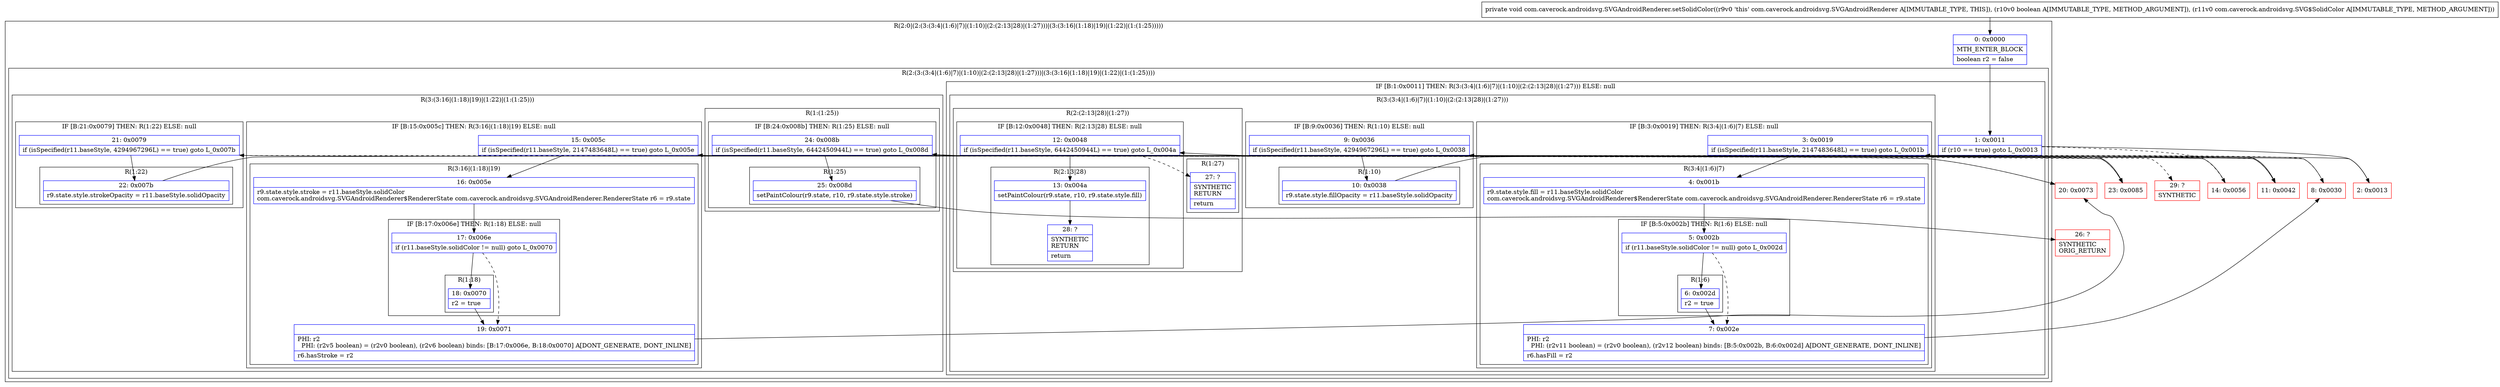 digraph "CFG forcom.caverock.androidsvg.SVGAndroidRenderer.setSolidColor(ZLcom\/caverock\/androidsvg\/SVG$SolidColor;)V" {
subgraph cluster_Region_1629039449 {
label = "R(2:0|(2:(3:(3:4|(1:6)|7)|(1:10)|(2:(2:13|28)|(1:27)))|(3:(3:16|(1:18)|19)|(1:22)|(1:(1:25)))))";
node [shape=record,color=blue];
Node_0 [shape=record,label="{0\:\ 0x0000|MTH_ENTER_BLOCK\l|boolean r2 = false\l}"];
subgraph cluster_Region_1334999549 {
label = "R(2:(3:(3:4|(1:6)|7)|(1:10)|(2:(2:13|28)|(1:27)))|(3:(3:16|(1:18)|19)|(1:22)|(1:(1:25))))";
node [shape=record,color=blue];
subgraph cluster_IfRegion_209593409 {
label = "IF [B:1:0x0011] THEN: R(3:(3:4|(1:6)|7)|(1:10)|(2:(2:13|28)|(1:27))) ELSE: null";
node [shape=record,color=blue];
Node_1 [shape=record,label="{1\:\ 0x0011|if (r10 == true) goto L_0x0013\l}"];
subgraph cluster_Region_876763951 {
label = "R(3:(3:4|(1:6)|7)|(1:10)|(2:(2:13|28)|(1:27)))";
node [shape=record,color=blue];
subgraph cluster_IfRegion_102160207 {
label = "IF [B:3:0x0019] THEN: R(3:4|(1:6)|7) ELSE: null";
node [shape=record,color=blue];
Node_3 [shape=record,label="{3\:\ 0x0019|if (isSpecified(r11.baseStyle, 2147483648L) == true) goto L_0x001b\l}"];
subgraph cluster_Region_286336772 {
label = "R(3:4|(1:6)|7)";
node [shape=record,color=blue];
Node_4 [shape=record,label="{4\:\ 0x001b|r9.state.style.fill = r11.baseStyle.solidColor\lcom.caverock.androidsvg.SVGAndroidRenderer$RendererState com.caverock.androidsvg.SVGAndroidRenderer.RendererState r6 = r9.state\l}"];
subgraph cluster_IfRegion_1519852513 {
label = "IF [B:5:0x002b] THEN: R(1:6) ELSE: null";
node [shape=record,color=blue];
Node_5 [shape=record,label="{5\:\ 0x002b|if (r11.baseStyle.solidColor != null) goto L_0x002d\l}"];
subgraph cluster_Region_1913132919 {
label = "R(1:6)";
node [shape=record,color=blue];
Node_6 [shape=record,label="{6\:\ 0x002d|r2 = true\l}"];
}
}
Node_7 [shape=record,label="{7\:\ 0x002e|PHI: r2 \l  PHI: (r2v11 boolean) = (r2v0 boolean), (r2v12 boolean) binds: [B:5:0x002b, B:6:0x002d] A[DONT_GENERATE, DONT_INLINE]\l|r6.hasFill = r2\l}"];
}
}
subgraph cluster_IfRegion_657879262 {
label = "IF [B:9:0x0036] THEN: R(1:10) ELSE: null";
node [shape=record,color=blue];
Node_9 [shape=record,label="{9\:\ 0x0036|if (isSpecified(r11.baseStyle, 4294967296L) == true) goto L_0x0038\l}"];
subgraph cluster_Region_17550388 {
label = "R(1:10)";
node [shape=record,color=blue];
Node_10 [shape=record,label="{10\:\ 0x0038|r9.state.style.fillOpacity = r11.baseStyle.solidOpacity\l}"];
}
}
subgraph cluster_Region_823648245 {
label = "R(2:(2:13|28)|(1:27))";
node [shape=record,color=blue];
subgraph cluster_IfRegion_1396539941 {
label = "IF [B:12:0x0048] THEN: R(2:13|28) ELSE: null";
node [shape=record,color=blue];
Node_12 [shape=record,label="{12\:\ 0x0048|if (isSpecified(r11.baseStyle, 6442450944L) == true) goto L_0x004a\l}"];
subgraph cluster_Region_1192867868 {
label = "R(2:13|28)";
node [shape=record,color=blue];
Node_13 [shape=record,label="{13\:\ 0x004a|setPaintColour(r9.state, r10, r9.state.style.fill)\l}"];
Node_28 [shape=record,label="{28\:\ ?|SYNTHETIC\lRETURN\l|return\l}"];
}
}
subgraph cluster_Region_413968039 {
label = "R(1:27)";
node [shape=record,color=blue];
Node_27 [shape=record,label="{27\:\ ?|SYNTHETIC\lRETURN\l|return\l}"];
}
}
}
}
subgraph cluster_Region_399194672 {
label = "R(3:(3:16|(1:18)|19)|(1:22)|(1:(1:25)))";
node [shape=record,color=blue];
subgraph cluster_IfRegion_676900422 {
label = "IF [B:15:0x005c] THEN: R(3:16|(1:18)|19) ELSE: null";
node [shape=record,color=blue];
Node_15 [shape=record,label="{15\:\ 0x005c|if (isSpecified(r11.baseStyle, 2147483648L) == true) goto L_0x005e\l}"];
subgraph cluster_Region_964333713 {
label = "R(3:16|(1:18)|19)";
node [shape=record,color=blue];
Node_16 [shape=record,label="{16\:\ 0x005e|r9.state.style.stroke = r11.baseStyle.solidColor\lcom.caverock.androidsvg.SVGAndroidRenderer$RendererState com.caverock.androidsvg.SVGAndroidRenderer.RendererState r6 = r9.state\l}"];
subgraph cluster_IfRegion_579545609 {
label = "IF [B:17:0x006e] THEN: R(1:18) ELSE: null";
node [shape=record,color=blue];
Node_17 [shape=record,label="{17\:\ 0x006e|if (r11.baseStyle.solidColor != null) goto L_0x0070\l}"];
subgraph cluster_Region_587702095 {
label = "R(1:18)";
node [shape=record,color=blue];
Node_18 [shape=record,label="{18\:\ 0x0070|r2 = true\l}"];
}
}
Node_19 [shape=record,label="{19\:\ 0x0071|PHI: r2 \l  PHI: (r2v5 boolean) = (r2v0 boolean), (r2v6 boolean) binds: [B:17:0x006e, B:18:0x0070] A[DONT_GENERATE, DONT_INLINE]\l|r6.hasStroke = r2\l}"];
}
}
subgraph cluster_IfRegion_1601120609 {
label = "IF [B:21:0x0079] THEN: R(1:22) ELSE: null";
node [shape=record,color=blue];
Node_21 [shape=record,label="{21\:\ 0x0079|if (isSpecified(r11.baseStyle, 4294967296L) == true) goto L_0x007b\l}"];
subgraph cluster_Region_297501190 {
label = "R(1:22)";
node [shape=record,color=blue];
Node_22 [shape=record,label="{22\:\ 0x007b|r9.state.style.strokeOpacity = r11.baseStyle.solidOpacity\l}"];
}
}
subgraph cluster_Region_2088510697 {
label = "R(1:(1:25))";
node [shape=record,color=blue];
subgraph cluster_IfRegion_131895821 {
label = "IF [B:24:0x008b] THEN: R(1:25) ELSE: null";
node [shape=record,color=blue];
Node_24 [shape=record,label="{24\:\ 0x008b|if (isSpecified(r11.baseStyle, 6442450944L) == true) goto L_0x008d\l}"];
subgraph cluster_Region_568235958 {
label = "R(1:25)";
node [shape=record,color=blue];
Node_25 [shape=record,label="{25\:\ 0x008d|setPaintColour(r9.state, r10, r9.state.style.stroke)\l}"];
}
}
}
}
}
}
Node_2 [shape=record,color=red,label="{2\:\ 0x0013}"];
Node_8 [shape=record,color=red,label="{8\:\ 0x0030}"];
Node_11 [shape=record,color=red,label="{11\:\ 0x0042}"];
Node_14 [shape=record,color=red,label="{14\:\ 0x0056}"];
Node_20 [shape=record,color=red,label="{20\:\ 0x0073}"];
Node_23 [shape=record,color=red,label="{23\:\ 0x0085}"];
Node_26 [shape=record,color=red,label="{26\:\ ?|SYNTHETIC\lORIG_RETURN\l}"];
Node_29 [shape=record,color=red,label="{29\:\ ?|SYNTHETIC\l}"];
MethodNode[shape=record,label="{private void com.caverock.androidsvg.SVGAndroidRenderer.setSolidColor((r9v0 'this' com.caverock.androidsvg.SVGAndroidRenderer A[IMMUTABLE_TYPE, THIS]), (r10v0 boolean A[IMMUTABLE_TYPE, METHOD_ARGUMENT]), (r11v0 com.caverock.androidsvg.SVG$SolidColor A[IMMUTABLE_TYPE, METHOD_ARGUMENT])) }"];
MethodNode -> Node_0;
Node_0 -> Node_1;
Node_1 -> Node_2;
Node_1 -> Node_14[style=dashed];
Node_3 -> Node_4;
Node_3 -> Node_8[style=dashed];
Node_4 -> Node_5;
Node_5 -> Node_6;
Node_5 -> Node_7[style=dashed];
Node_6 -> Node_7;
Node_7 -> Node_8;
Node_9 -> Node_10;
Node_9 -> Node_11[style=dashed];
Node_10 -> Node_11;
Node_12 -> Node_13;
Node_12 -> Node_27[style=dashed];
Node_13 -> Node_28;
Node_15 -> Node_16;
Node_15 -> Node_20[style=dashed];
Node_16 -> Node_17;
Node_17 -> Node_18;
Node_17 -> Node_19[style=dashed];
Node_18 -> Node_19;
Node_19 -> Node_20;
Node_21 -> Node_22;
Node_21 -> Node_23[style=dashed];
Node_22 -> Node_23;
Node_24 -> Node_25;
Node_24 -> Node_29[style=dashed];
Node_25 -> Node_26;
Node_2 -> Node_3;
Node_8 -> Node_9;
Node_11 -> Node_12;
Node_14 -> Node_15;
Node_20 -> Node_21;
Node_23 -> Node_24;
}

